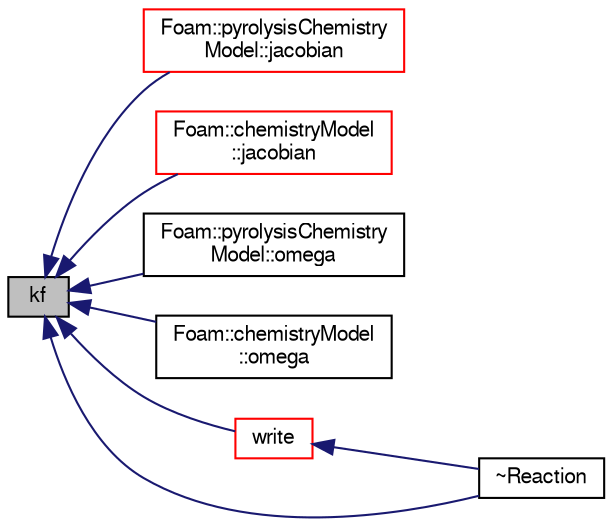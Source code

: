 digraph "kf"
{
  bgcolor="transparent";
  edge [fontname="FreeSans",fontsize="10",labelfontname="FreeSans",labelfontsize="10"];
  node [fontname="FreeSans",fontsize="10",shape=record];
  rankdir="LR";
  Node962 [label="kf",height=0.2,width=0.4,color="black", fillcolor="grey75", style="filled", fontcolor="black"];
  Node962 -> Node963 [dir="back",color="midnightblue",fontsize="10",style="solid",fontname="FreeSans"];
  Node963 [label="Foam::pyrolysisChemistry\lModel::jacobian",height=0.2,width=0.4,color="red",URL="$a30190.html#afb9c61fc8f348168d75404b1a34ed937",tooltip="Calculate the Jacobian of the system. "];
  Node962 -> Node967 [dir="back",color="midnightblue",fontsize="10",style="solid",fontname="FreeSans"];
  Node967 [label="Foam::chemistryModel\l::jacobian",height=0.2,width=0.4,color="red",URL="$a29794.html#afb9c61fc8f348168d75404b1a34ed937",tooltip="Calculate the Jacobian of the system. "];
  Node962 -> Node966 [dir="back",color="midnightblue",fontsize="10",style="solid",fontname="FreeSans"];
  Node966 [label="Foam::pyrolysisChemistry\lModel::omega",height=0.2,width=0.4,color="black",URL="$a30190.html#af5297f616bf5a0208938891bfb641cf2",tooltip="Return the reaction rate for reaction r. "];
  Node962 -> Node969 [dir="back",color="midnightblue",fontsize="10",style="solid",fontname="FreeSans"];
  Node969 [label="Foam::chemistryModel\l::omega",height=0.2,width=0.4,color="black",URL="$a29794.html#a9d7c91decc146d7a59cf80c830b4b596",tooltip="Return the reaction rate for reaction r and the reference. "];
  Node962 -> Node970 [dir="back",color="midnightblue",fontsize="10",style="solid",fontname="FreeSans"];
  Node970 [label="write",height=0.2,width=0.4,color="red",URL="$a30330.html#a293fdfec8bdfbd5c3913ab4c9f3454ff",tooltip="Write. "];
  Node970 -> Node971 [dir="back",color="midnightblue",fontsize="10",style="solid",fontname="FreeSans"];
  Node971 [label="~Reaction",height=0.2,width=0.4,color="black",URL="$a30330.html#ac3b086991383b38bb29c0d07a837745a",tooltip="Destructor. "];
  Node962 -> Node971 [dir="back",color="midnightblue",fontsize="10",style="solid",fontname="FreeSans"];
}

